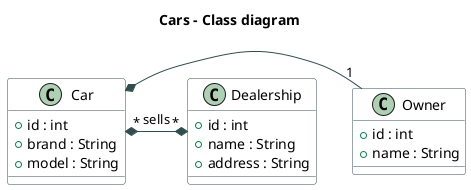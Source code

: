 @startuml

title
Cars - Class diagram
end title

skinparam class {
	BackgroundColor White
	ArrowColor DarkSlateGray
	BorderColor DarkSlateGray
}

class Car {
    + id : int
    + brand : String
    + model : String
}

class Owner {
    + id : int
    + name : String
}

class Dealership {
    + id : int
    + name : String
    + address : String
}

Car *- "1" Owner
Car "*" *-* "*" Dealership : sells

@enduml